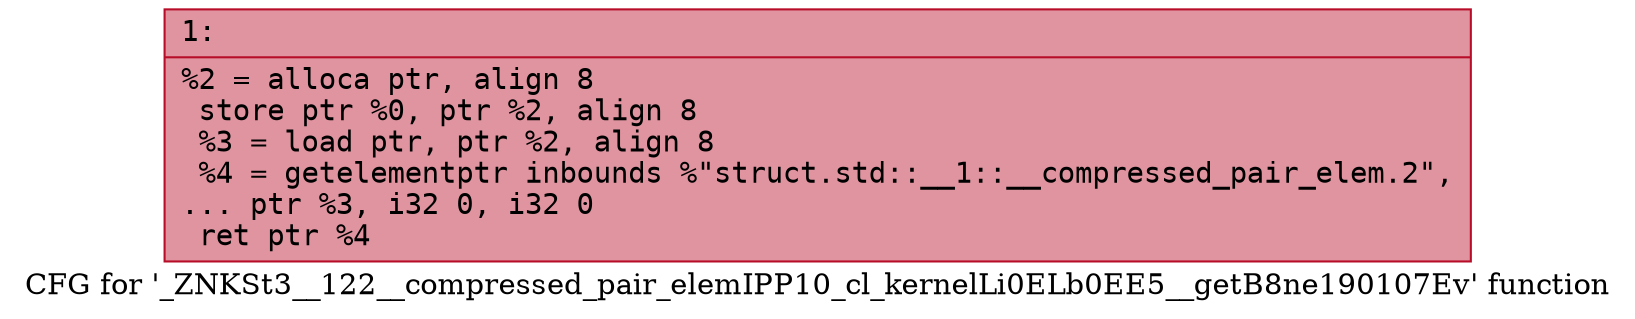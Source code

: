 digraph "CFG for '_ZNKSt3__122__compressed_pair_elemIPP10_cl_kernelLi0ELb0EE5__getB8ne190107Ev' function" {
	label="CFG for '_ZNKSt3__122__compressed_pair_elemIPP10_cl_kernelLi0ELb0EE5__getB8ne190107Ev' function";

	Node0x6000009394a0 [shape=record,color="#b70d28ff", style=filled, fillcolor="#b70d2870" fontname="Courier",label="{1:\l|  %2 = alloca ptr, align 8\l  store ptr %0, ptr %2, align 8\l  %3 = load ptr, ptr %2, align 8\l  %4 = getelementptr inbounds %\"struct.std::__1::__compressed_pair_elem.2\",\l... ptr %3, i32 0, i32 0\l  ret ptr %4\l}"];
}

